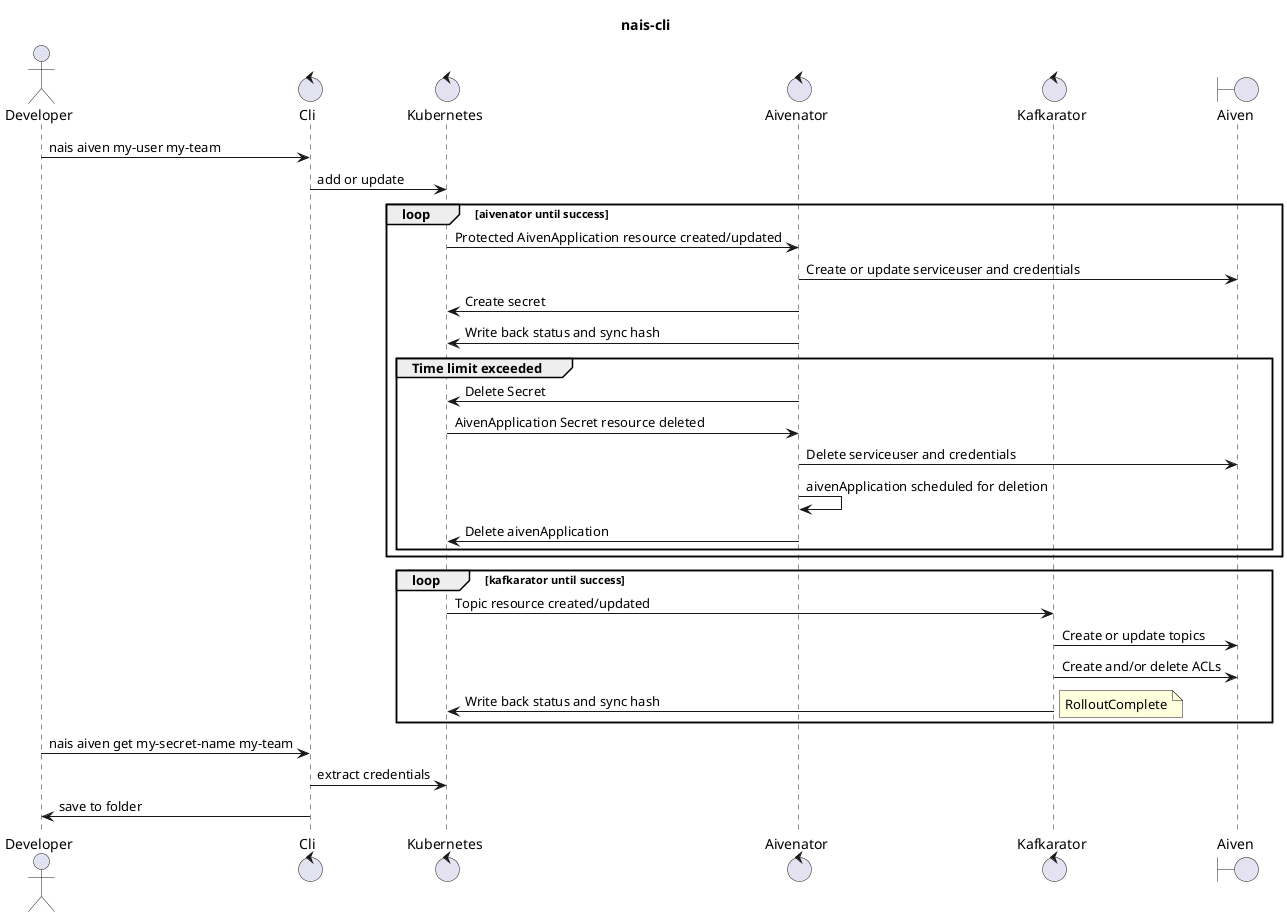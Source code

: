 @startuml
title nais-cli

actor developer as "Developer"
control cli as "Cli"
control kubernetes as "Kubernetes"
control aivenator as "Aivenator"
control kafkarator as "Kafkarator"
boundary aiven as "Aiven"

developer -> cli : nais aiven my-user my-team
cli -> kubernetes : add or update

loop aivenator until success
kubernetes -> aivenator : Protected AivenApplication resource created/updated
aivenator -> aiven : Create or update serviceuser and credentials
aivenator -> kubernetes : Create secret
aivenator -> kubernetes : Write back status and sync hash
group Time limit exceeded
aivenator -> kubernetes : Delete Secret
kubernetes -> aivenator : AivenApplication Secret resource deleted
aivenator -> aiven : Delete serviceuser and credentials
aivenator -> aivenator : aivenApplication scheduled for deletion
aivenator -> kubernetes : Delete aivenApplication
    end
end

loop kafkarator until success
kubernetes -> kafkarator : Topic resource created/updated
kafkarator -> aiven : Create or update topics
kafkarator -> aiven : Create and/or delete ACLs
kafkarator -> kubernetes : Write back status and sync hash
note right: RolloutComplete
end

developer -> cli : nais aiven get my-secret-name my-team
cli -> kubernetes : extract credentials
developer <- cli : save to folder

@enduml